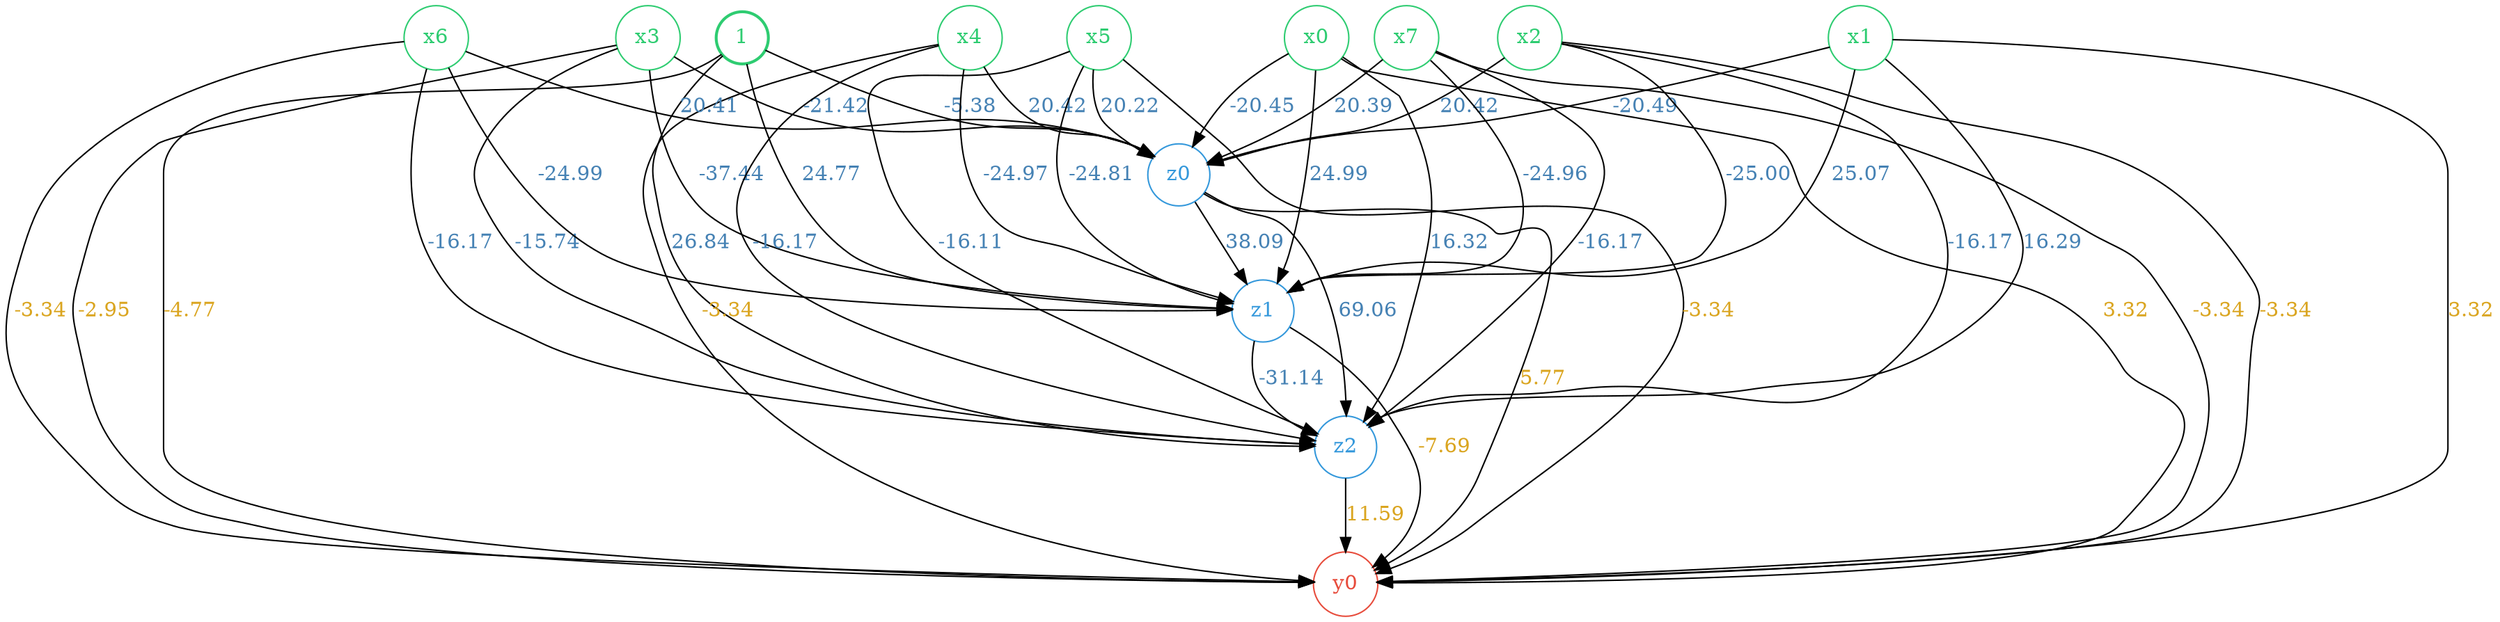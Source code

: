 strict digraph  {
"-1" [color="#2ecc71", fontcolor="#2ecc71", label=1, shape=circle, style=bold];
0 [color="#2ecc71", fontcolor="#2ecc71", label=x0, shape=circle, style=wedged];
1 [color="#2ecc71", fontcolor="#2ecc71", label=x1, shape=circle, style=wedged];
2 [color="#2ecc71", fontcolor="#2ecc71", label=x2, shape=circle, style=wedged];
3 [color="#2ecc71", fontcolor="#2ecc71", label=x3, shape=circle, style=wedged];
4 [color="#2ecc71", fontcolor="#2ecc71", label=x4, shape=circle, style=wedged];
5 [color="#2ecc71", fontcolor="#2ecc71", label=x5, shape=circle, style=wedged];
6 [color="#2ecc71", fontcolor="#2ecc71", label=x6, shape=circle, style=wedged];
7 [color="#2ecc71", fontcolor="#2ecc71", label=x7, shape=circle, style=wedged];
8 [bias="-5.380151271820068", color="#3498db", fontcolor="#3498db", label=z0, shape=circle, style=wedged];
9 [bias="24.77361488342285", color="#3498db", fontcolor="#3498db", label=z1, shape=circle, style=wedged];
10 [bias="26.83735466003418", color="#3498db", fontcolor="#3498db", label=z2, shape=circle, style=wedged];
11 [bias="-4.765707969665527", color="#e74c3c", fontcolor="#e74c3c", label=y0, shape=circle, style=wedged];
"-1" -> 8  [bias="-5.380151271820068", fontcolor=steelblue, label="-5.38"];
"-1" -> 9  [bias="24.77361488342285", fontcolor=steelblue, label="24.77"];
"-1" -> 10  [bias="26.83735466003418", fontcolor=steelblue, label="26.84"];
"-1" -> 11  [bias="-4.765707969665527", fontcolor=goldenrod, label="-4.77"];
0 -> 8  [fontcolor=steelblue, label="-20.45", weight="-20.453399658203125"];
0 -> 9  [fontcolor=steelblue, label="24.99", weight="24.992746353149414"];
0 -> 10  [fontcolor=steelblue, label="16.32", weight="16.32321548461914"];
0 -> 11  [fontcolor=goldenrod, label="3.32", weight="3.3199894428253174"];
1 -> 8  [fontcolor=steelblue, label="-20.49", weight="-20.489702224731445"];
1 -> 9  [fontcolor=steelblue, label="25.07", weight="25.0727596282959"];
1 -> 10  [fontcolor=steelblue, label="16.29", weight="16.29362678527832"];
1 -> 11  [fontcolor=goldenrod, label="3.32", weight="3.3199875354766846"];
2 -> 8  [fontcolor=steelblue, label="20.42", weight="20.4206485748291"];
2 -> 9  [fontcolor=steelblue, label="-25.00", weight="-24.99590492248535"];
2 -> 10  [fontcolor=steelblue, label="-16.17", weight="-16.166872024536133"];
2 -> 11  [fontcolor=goldenrod, label="-3.34", weight="-3.342890501022339"];
3 -> 8  [fontcolor=steelblue, label="-21.42", weight="-21.423233032226562"];
3 -> 9  [fontcolor=steelblue, label="-37.44", weight="-37.4355354309082"];
3 -> 10  [fontcolor=steelblue, label="-15.74", weight="-15.740044593811035"];
3 -> 11  [fontcolor=goldenrod, label="-2.95", weight="-2.954455852508545"];
4 -> 8  [fontcolor=steelblue, label="20.42", weight="20.415327072143555"];
4 -> 9  [fontcolor=steelblue, label="-24.97", weight="-24.970260620117188"];
4 -> 10  [fontcolor=steelblue, label="-16.17", weight="-16.16972541809082"];
4 -> 11  [fontcolor=goldenrod, label="-3.34", weight="-3.3428895473480225"];
5 -> 8  [fontcolor=steelblue, label="20.22", weight="20.215608596801758"];
5 -> 9  [fontcolor=steelblue, label="-24.81", weight="-24.81326675415039"];
5 -> 10  [fontcolor=steelblue, label="-16.11", weight="-16.110864639282227"];
5 -> 11  [fontcolor=goldenrod, label="-3.34", weight="-3.342883348464966"];
6 -> 8  [fontcolor=steelblue, label="20.41", weight="20.414884567260742"];
6 -> 9  [fontcolor=steelblue, label="-24.99", weight="-24.987533569335938"];
6 -> 10  [fontcolor=steelblue, label="-16.17", weight="-16.16937255859375"];
6 -> 11  [fontcolor=goldenrod, label="-3.34", weight="-3.3428895473480225"];
7 -> 8  [fontcolor=steelblue, label="20.39", weight="20.393646240234375"];
7 -> 9  [fontcolor=steelblue, label="-24.96", weight="-24.95747184753418"];
7 -> 10  [fontcolor=steelblue, label="-16.17", weight="-16.16965675354004"];
7 -> 11  [fontcolor=goldenrod, label="-3.34", weight="-3.3428893089294434"];
8 -> 9  [fontcolor=steelblue, label="38.09", weight="38.0935173034668"];
8 -> 10  [fontcolor=steelblue, label="69.06", weight="69.05631256103516"];
8 -> 11  [fontcolor=goldenrod, label="5.77", weight="5.7703680992126465"];
9 -> 10  [fontcolor=steelblue, label="-31.14", weight="-31.140817642211914"];
9 -> 11  [fontcolor=goldenrod, label="-7.69", weight="-7.690032958984375"];
10 -> 11  [fontcolor=goldenrod, label="11.59", weight="11.591588973999023"];
}
